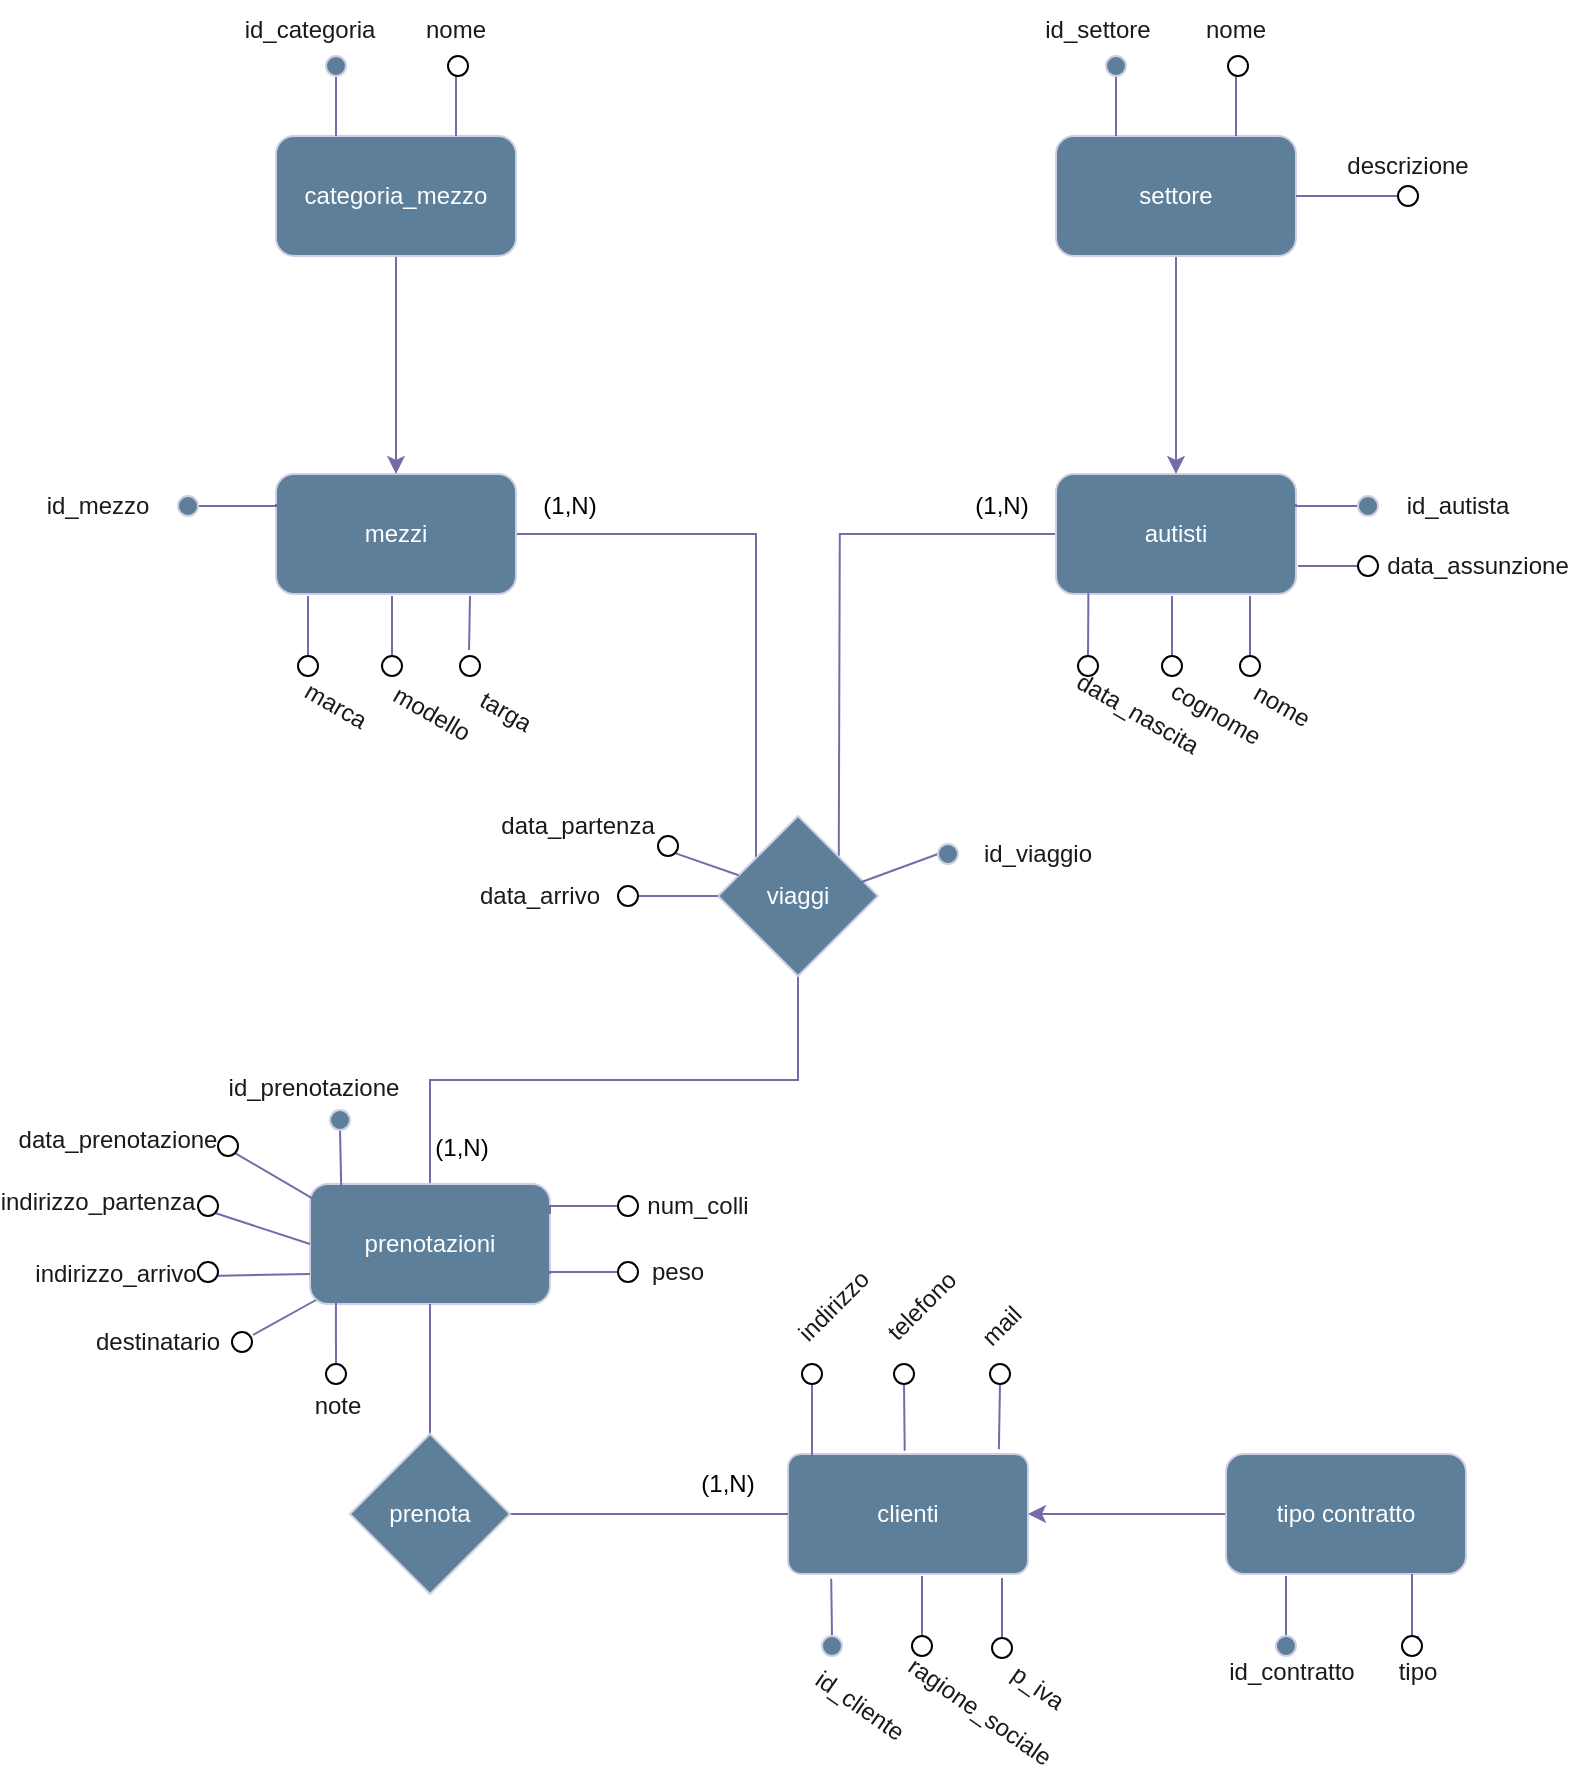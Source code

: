 <mxfile version="21.0.4" type="device"><diagram name="Pagina-1" id="bH4_F0mXK0NjDzAtHSe_"><mxGraphModel dx="1235" dy="636" grid="1" gridSize="10" guides="1" tooltips="1" connect="1" arrows="1" fold="1" page="1" pageScale="1" pageWidth="827" pageHeight="1169" math="0" shadow="0"><root><mxCell id="0"/><mxCell id="1" parent="0"/><mxCell id="KjKeL_3kQ-g7ZbUCSMhH-20" style="edgeStyle=orthogonalEdgeStyle;rounded=0;orthogonalLoop=1;jettySize=auto;html=1;exitX=0;exitY=0.5;exitDx=0;exitDy=0;entryX=0.678;entryY=-0.029;entryDx=0;entryDy=0;entryPerimeter=0;endArrow=none;endFill=0;labelBackgroundColor=none;fontColor=default;strokeColor=#736CA8;" parent="1" source="KjKeL_3kQ-g7ZbUCSMhH-1" edge="1"><mxGeometry relative="1" as="geometry"><mxPoint x="436.36" y="497.26" as="targetPoint"/></mxGeometry></mxCell><mxCell id="KjKeL_3kQ-g7ZbUCSMhH-1" value="autisti" style="rounded=1;whiteSpace=wrap;html=1;labelBackgroundColor=none;fillColor=#5D7F99;strokeColor=#D0CEE2;fontColor=#FFFFFF;" parent="1" vertex="1"><mxGeometry x="545" y="299" width="120" height="60" as="geometry"/></mxCell><mxCell id="KjKeL_3kQ-g7ZbUCSMhH-19" style="edgeStyle=orthogonalEdgeStyle;rounded=0;orthogonalLoop=1;jettySize=auto;html=1;exitX=0.5;exitY=1;exitDx=0;exitDy=0;entryX=0.5;entryY=0;entryDx=0;entryDy=0;endArrow=classic;endFill=1;labelBackgroundColor=none;fontColor=default;strokeColor=#736CA8;" parent="1" source="KjKeL_3kQ-g7ZbUCSMhH-2" target="KjKeL_3kQ-g7ZbUCSMhH-1" edge="1"><mxGeometry relative="1" as="geometry"/></mxCell><mxCell id="KjKeL_3kQ-g7ZbUCSMhH-2" value="settore" style="rounded=1;whiteSpace=wrap;html=1;labelBackgroundColor=none;fillColor=#5D7F99;strokeColor=#D0CEE2;fontColor=#FFFFFF;" parent="1" vertex="1"><mxGeometry x="545" y="130" width="120" height="60" as="geometry"/></mxCell><mxCell id="KjKeL_3kQ-g7ZbUCSMhH-6" style="edgeStyle=orthogonalEdgeStyle;rounded=0;orthogonalLoop=1;jettySize=auto;html=1;exitX=1;exitY=0.5;exitDx=0;exitDy=0;endArrow=none;endFill=0;labelBackgroundColor=none;fontColor=default;strokeColor=#736CA8;" parent="1" source="KjKeL_3kQ-g7ZbUCSMhH-4" edge="1"><mxGeometry relative="1" as="geometry"><Array as="points"><mxPoint x="395" y="329"/></Array><mxPoint x="395" y="499" as="targetPoint"/></mxGeometry></mxCell><mxCell id="KjKeL_3kQ-g7ZbUCSMhH-4" value="mezzi" style="rounded=1;whiteSpace=wrap;html=1;labelBackgroundColor=none;fillColor=#5D7F99;strokeColor=#D0CEE2;fontColor=#FFFFFF;" parent="1" vertex="1"><mxGeometry x="155" y="299" width="120" height="60" as="geometry"/></mxCell><mxCell id="KjKeL_3kQ-g7ZbUCSMhH-9" style="edgeStyle=orthogonalEdgeStyle;rounded=0;orthogonalLoop=1;jettySize=auto;html=1;exitX=0.5;exitY=1;exitDx=0;exitDy=0;entryX=0.5;entryY=0;entryDx=0;entryDy=0;endArrow=classic;endFill=1;labelBackgroundColor=none;fontColor=default;strokeColor=#736CA8;" parent="1" source="KjKeL_3kQ-g7ZbUCSMhH-8" target="KjKeL_3kQ-g7ZbUCSMhH-4" edge="1"><mxGeometry relative="1" as="geometry"/></mxCell><mxCell id="KjKeL_3kQ-g7ZbUCSMhH-8" value="categoria_mezzo" style="rounded=1;whiteSpace=wrap;html=1;labelBackgroundColor=none;fillColor=#5D7F99;strokeColor=#D0CEE2;fontColor=#FFFFFF;" parent="1" vertex="1"><mxGeometry x="155" y="130" width="120" height="60" as="geometry"/></mxCell><mxCell id="KjKeL_3kQ-g7ZbUCSMhH-10" value="clienti" style="rounded=1;whiteSpace=wrap;html=1;arcSize=11;labelBackgroundColor=none;fillColor=#5D7F99;strokeColor=#D0CEE2;fontColor=#FFFFFF;" parent="1" vertex="1"><mxGeometry x="411" y="789" width="120" height="60" as="geometry"/></mxCell><mxCell id="FIfx7o9qZzNqYqOb81F4-40" style="edgeStyle=orthogonalEdgeStyle;rounded=0;orthogonalLoop=1;jettySize=auto;html=1;exitX=0.5;exitY=0;exitDx=0;exitDy=0;entryX=0.5;entryY=1;entryDx=0;entryDy=0;endArrow=none;endFill=0;labelBackgroundColor=none;strokeColor=#736CA8;fontColor=default;" parent="1" source="KjKeL_3kQ-g7ZbUCSMhH-13" target="FIfx7o9qZzNqYqOb81F4-1" edge="1"><mxGeometry relative="1" as="geometry"/></mxCell><mxCell id="KjKeL_3kQ-g7ZbUCSMhH-13" value="prenotazioni" style="rounded=1;whiteSpace=wrap;html=1;labelBackgroundColor=none;fillColor=#5D7F99;strokeColor=#D0CEE2;fontColor=#FFFFFF;" parent="1" vertex="1"><mxGeometry x="172" y="654" width="120" height="60" as="geometry"/></mxCell><mxCell id="KjKeL_3kQ-g7ZbUCSMhH-23" style="edgeStyle=orthogonalEdgeStyle;rounded=0;orthogonalLoop=1;jettySize=auto;html=1;exitX=0;exitY=0.5;exitDx=0;exitDy=0;entryX=1;entryY=0.5;entryDx=0;entryDy=0;endArrow=classic;endFill=1;labelBackgroundColor=none;fontColor=default;strokeColor=#736CA8;" parent="1" source="KjKeL_3kQ-g7ZbUCSMhH-16" target="KjKeL_3kQ-g7ZbUCSMhH-10" edge="1"><mxGeometry relative="1" as="geometry"/></mxCell><mxCell id="KjKeL_3kQ-g7ZbUCSMhH-16" value="tipo contratto" style="rounded=1;whiteSpace=wrap;html=1;labelBackgroundColor=none;fillColor=#5D7F99;strokeColor=#D0CEE2;fontColor=#FFFFFF;" parent="1" vertex="1"><mxGeometry x="630" y="789" width="120" height="60" as="geometry"/></mxCell><mxCell id="6OFqRk8Q5NP70ehERVhJ-6" style="edgeStyle=orthogonalEdgeStyle;rounded=0;orthogonalLoop=1;jettySize=auto;html=1;exitX=0.5;exitY=1;exitDx=0;exitDy=0;entryX=0.25;entryY=0;entryDx=0;entryDy=0;endArrow=none;endFill=0;labelBackgroundColor=none;fontColor=default;strokeColor=#736CA8;" parent="1" source="6OFqRk8Q5NP70ehERVhJ-1" target="KjKeL_3kQ-g7ZbUCSMhH-8" edge="1"><mxGeometry relative="1" as="geometry"/></mxCell><mxCell id="6OFqRk8Q5NP70ehERVhJ-1" value="" style="ellipse;whiteSpace=wrap;html=1;aspect=fixed;labelBackgroundColor=none;fillColor=#5D7F99;strokeColor=#D0CEE2;fontColor=#1A1A1A;" parent="1" vertex="1"><mxGeometry x="180" y="90" width="10" height="10" as="geometry"/></mxCell><mxCell id="6OFqRk8Q5NP70ehERVhJ-8" style="edgeStyle=orthogonalEdgeStyle;rounded=0;orthogonalLoop=1;jettySize=auto;html=1;exitX=0.5;exitY=1;exitDx=0;exitDy=0;entryX=0.75;entryY=0;entryDx=0;entryDy=0;endArrow=none;endFill=0;labelBackgroundColor=none;fontColor=default;strokeColor=#736CA8;" parent="1" source="6OFqRk8Q5NP70ehERVhJ-2" target="KjKeL_3kQ-g7ZbUCSMhH-8" edge="1"><mxGeometry relative="1" as="geometry"/></mxCell><mxCell id="6OFqRk8Q5NP70ehERVhJ-2" value="" style="ellipse;whiteSpace=wrap;html=1;aspect=fixed;labelBackgroundColor=none;" parent="1" vertex="1"><mxGeometry x="241" y="90" width="10" height="10" as="geometry"/></mxCell><mxCell id="6OFqRk8Q5NP70ehERVhJ-12" style="edgeStyle=orthogonalEdgeStyle;rounded=0;orthogonalLoop=1;jettySize=auto;html=1;exitX=0.5;exitY=1;exitDx=0;exitDy=0;entryX=0.75;entryY=0;entryDx=0;entryDy=0;endArrow=none;endFill=0;labelBackgroundColor=none;fontColor=default;strokeColor=#736CA8;" parent="1" source="6OFqRk8Q5NP70ehERVhJ-3" target="KjKeL_3kQ-g7ZbUCSMhH-2" edge="1"><mxGeometry relative="1" as="geometry"/></mxCell><mxCell id="6OFqRk8Q5NP70ehERVhJ-3" value="" style="ellipse;whiteSpace=wrap;html=1;aspect=fixed;labelBackgroundColor=none;" parent="1" vertex="1"><mxGeometry x="631" y="90" width="10" height="10" as="geometry"/></mxCell><mxCell id="6OFqRk8Q5NP70ehERVhJ-11" style="edgeStyle=orthogonalEdgeStyle;rounded=0;orthogonalLoop=1;jettySize=auto;html=1;exitX=0.5;exitY=1;exitDx=0;exitDy=0;entryX=0.25;entryY=0;entryDx=0;entryDy=0;endArrow=none;endFill=0;labelBackgroundColor=none;fontColor=default;strokeColor=#736CA8;" parent="1" source="6OFqRk8Q5NP70ehERVhJ-4" target="KjKeL_3kQ-g7ZbUCSMhH-2" edge="1"><mxGeometry relative="1" as="geometry"/></mxCell><mxCell id="6OFqRk8Q5NP70ehERVhJ-4" value="" style="ellipse;whiteSpace=wrap;html=1;aspect=fixed;labelBackgroundColor=none;fillColor=#5D7F99;strokeColor=#D0CEE2;fontColor=#1A1A1A;" parent="1" vertex="1"><mxGeometry x="570" y="90" width="10" height="10" as="geometry"/></mxCell><mxCell id="6OFqRk8Q5NP70ehERVhJ-9" value="id_categoria" style="text;html=1;strokeColor=none;fillColor=none;align=center;verticalAlign=middle;whiteSpace=wrap;rounded=0;labelBackgroundColor=none;fontColor=#1A1A1A;" parent="1" vertex="1"><mxGeometry x="142" y="62" width="60" height="30" as="geometry"/></mxCell><mxCell id="6OFqRk8Q5NP70ehERVhJ-10" value="nome" style="text;html=1;strokeColor=none;fillColor=none;align=center;verticalAlign=middle;whiteSpace=wrap;rounded=0;labelBackgroundColor=none;fontColor=#1A1A1A;" parent="1" vertex="1"><mxGeometry x="215" y="62" width="60" height="30" as="geometry"/></mxCell><mxCell id="6OFqRk8Q5NP70ehERVhJ-13" value="id_settore" style="text;html=1;strokeColor=none;fillColor=none;align=center;verticalAlign=middle;whiteSpace=wrap;rounded=0;labelBackgroundColor=none;fontColor=#1A1A1A;" parent="1" vertex="1"><mxGeometry x="536" y="62" width="60" height="30" as="geometry"/></mxCell><mxCell id="6OFqRk8Q5NP70ehERVhJ-14" value="nome" style="text;html=1;strokeColor=none;fillColor=none;align=center;verticalAlign=middle;whiteSpace=wrap;rounded=0;labelBackgroundColor=none;fontColor=#1A1A1A;" parent="1" vertex="1"><mxGeometry x="605" y="62" width="60" height="30" as="geometry"/></mxCell><mxCell id="6OFqRk8Q5NP70ehERVhJ-16" style="edgeStyle=orthogonalEdgeStyle;rounded=0;orthogonalLoop=1;jettySize=auto;html=1;exitX=0;exitY=0.5;exitDx=0;exitDy=0;entryX=1;entryY=0.5;entryDx=0;entryDy=0;endArrow=none;endFill=0;labelBackgroundColor=none;fontColor=default;strokeColor=#736CA8;" parent="1" source="6OFqRk8Q5NP70ehERVhJ-15" target="KjKeL_3kQ-g7ZbUCSMhH-2" edge="1"><mxGeometry relative="1" as="geometry"/></mxCell><mxCell id="6OFqRk8Q5NP70ehERVhJ-15" value="" style="ellipse;whiteSpace=wrap;html=1;aspect=fixed;labelBackgroundColor=none;" parent="1" vertex="1"><mxGeometry x="716" y="155" width="10" height="10" as="geometry"/></mxCell><mxCell id="6OFqRk8Q5NP70ehERVhJ-17" value="descrizione" style="text;html=1;strokeColor=none;fillColor=none;align=center;verticalAlign=middle;whiteSpace=wrap;rounded=0;labelBackgroundColor=none;fontColor=#1A1A1A;" parent="1" vertex="1"><mxGeometry x="691" y="130" width="60" height="30" as="geometry"/></mxCell><mxCell id="6OFqRk8Q5NP70ehERVhJ-24" style="edgeStyle=orthogonalEdgeStyle;rounded=0;orthogonalLoop=1;jettySize=auto;html=1;exitX=0.5;exitY=0;exitDx=0;exitDy=0;entryX=0.135;entryY=0.993;entryDx=0;entryDy=0;entryPerimeter=0;endArrow=none;endFill=0;labelBackgroundColor=none;fontColor=default;strokeColor=#736CA8;" parent="1" source="6OFqRk8Q5NP70ehERVhJ-18" target="KjKeL_3kQ-g7ZbUCSMhH-1" edge="1"><mxGeometry relative="1" as="geometry"/></mxCell><mxCell id="6OFqRk8Q5NP70ehERVhJ-18" value="" style="ellipse;whiteSpace=wrap;html=1;aspect=fixed;labelBackgroundColor=none;" parent="1" vertex="1"><mxGeometry x="556" y="390" width="10" height="10" as="geometry"/></mxCell><mxCell id="6OFqRk8Q5NP70ehERVhJ-36" style="rounded=0;orthogonalLoop=1;jettySize=auto;html=1;exitX=0.5;exitY=0;exitDx=0;exitDy=0;endArrow=none;endFill=0;labelBackgroundColor=none;fontColor=default;strokeColor=#736CA8;" parent="1" source="6OFqRk8Q5NP70ehERVhJ-19" edge="1"><mxGeometry relative="1" as="geometry"><mxPoint x="603" y="360" as="targetPoint"/></mxGeometry></mxCell><mxCell id="6OFqRk8Q5NP70ehERVhJ-19" value="" style="ellipse;whiteSpace=wrap;html=1;aspect=fixed;labelBackgroundColor=none;" parent="1" vertex="1"><mxGeometry x="598" y="390" width="10" height="10" as="geometry"/></mxCell><mxCell id="6OFqRk8Q5NP70ehERVhJ-35" style="edgeStyle=orthogonalEdgeStyle;rounded=0;orthogonalLoop=1;jettySize=auto;html=1;exitX=0.5;exitY=0;exitDx=0;exitDy=0;endArrow=none;endFill=0;labelBackgroundColor=none;fontColor=default;strokeColor=#736CA8;" parent="1" source="6OFqRk8Q5NP70ehERVhJ-20" edge="1"><mxGeometry relative="1" as="geometry"><mxPoint x="642" y="360" as="targetPoint"/></mxGeometry></mxCell><mxCell id="6OFqRk8Q5NP70ehERVhJ-20" value="" style="ellipse;whiteSpace=wrap;html=1;aspect=fixed;labelBackgroundColor=none;" parent="1" vertex="1"><mxGeometry x="637" y="390" width="10" height="10" as="geometry"/></mxCell><mxCell id="6OFqRk8Q5NP70ehERVhJ-34" style="edgeStyle=orthogonalEdgeStyle;rounded=0;orthogonalLoop=1;jettySize=auto;html=1;exitX=0;exitY=0.5;exitDx=0;exitDy=0;endArrow=none;endFill=0;labelBackgroundColor=none;fontColor=default;strokeColor=#736CA8;" parent="1" source="6OFqRk8Q5NP70ehERVhJ-21" edge="1"><mxGeometry relative="1" as="geometry"><mxPoint x="666" y="345" as="targetPoint"/></mxGeometry></mxCell><mxCell id="6OFqRk8Q5NP70ehERVhJ-21" value="" style="ellipse;whiteSpace=wrap;html=1;aspect=fixed;labelBackgroundColor=none;" parent="1" vertex="1"><mxGeometry x="696" y="340" width="10" height="10" as="geometry"/></mxCell><mxCell id="6OFqRk8Q5NP70ehERVhJ-31" style="edgeStyle=orthogonalEdgeStyle;rounded=0;orthogonalLoop=1;jettySize=auto;html=1;exitX=0;exitY=0.5;exitDx=0;exitDy=0;entryX=1;entryY=0.25;entryDx=0;entryDy=0;endArrow=none;endFill=0;labelBackgroundColor=none;fontColor=default;strokeColor=#736CA8;" parent="1" source="6OFqRk8Q5NP70ehERVhJ-30" target="KjKeL_3kQ-g7ZbUCSMhH-1" edge="1"><mxGeometry relative="1" as="geometry"/></mxCell><mxCell id="6OFqRk8Q5NP70ehERVhJ-30" value="" style="ellipse;whiteSpace=wrap;html=1;aspect=fixed;labelBackgroundColor=none;fillColor=#5D7F99;strokeColor=#D0CEE2;fontColor=#1A1A1A;" parent="1" vertex="1"><mxGeometry x="696" y="310" width="10" height="10" as="geometry"/></mxCell><mxCell id="6OFqRk8Q5NP70ehERVhJ-32" value="id_autista" style="text;html=1;strokeColor=none;fillColor=none;align=center;verticalAlign=middle;whiteSpace=wrap;rounded=0;labelBackgroundColor=none;fontColor=#1A1A1A;" parent="1" vertex="1"><mxGeometry x="716" y="300" width="60" height="30" as="geometry"/></mxCell><mxCell id="6OFqRk8Q5NP70ehERVhJ-37" value="nome" style="text;html=1;strokeColor=none;fillColor=none;align=center;verticalAlign=middle;whiteSpace=wrap;rounded=0;horizontal=1;rotation=30;labelBackgroundColor=none;fontColor=#1A1A1A;" parent="1" vertex="1"><mxGeometry x="628" y="400" width="60" height="30" as="geometry"/></mxCell><mxCell id="6OFqRk8Q5NP70ehERVhJ-38" value="cognome" style="text;html=1;strokeColor=none;fillColor=none;align=center;verticalAlign=middle;whiteSpace=wrap;rounded=0;horizontal=1;rotation=30;labelBackgroundColor=none;fontColor=#1A1A1A;" parent="1" vertex="1"><mxGeometry x="595" y="404" width="60" height="30" as="geometry"/></mxCell><mxCell id="6OFqRk8Q5NP70ehERVhJ-39" value="data_nascita" style="text;html=1;strokeColor=none;fillColor=none;align=center;verticalAlign=middle;whiteSpace=wrap;rounded=0;horizontal=1;rotation=30;labelBackgroundColor=none;fontColor=#1A1A1A;" parent="1" vertex="1"><mxGeometry x="556" y="404" width="60" height="30" as="geometry"/></mxCell><mxCell id="6OFqRk8Q5NP70ehERVhJ-40" value="data_assunzione" style="text;html=1;strokeColor=none;fillColor=none;align=center;verticalAlign=middle;whiteSpace=wrap;rounded=0;horizontal=1;rotation=0;labelBackgroundColor=none;fontColor=#1A1A1A;" parent="1" vertex="1"><mxGeometry x="726" y="330" width="60" height="30" as="geometry"/></mxCell><mxCell id="6OFqRk8Q5NP70ehERVhJ-42" style="edgeStyle=orthogonalEdgeStyle;rounded=0;orthogonalLoop=1;jettySize=auto;html=1;exitX=1;exitY=0.5;exitDx=0;exitDy=0;entryX=0;entryY=0.25;entryDx=0;entryDy=0;endArrow=none;endFill=0;labelBackgroundColor=none;fontColor=default;strokeColor=#736CA8;" parent="1" source="6OFqRk8Q5NP70ehERVhJ-41" target="KjKeL_3kQ-g7ZbUCSMhH-4" edge="1"><mxGeometry relative="1" as="geometry"/></mxCell><mxCell id="6OFqRk8Q5NP70ehERVhJ-41" value="" style="ellipse;whiteSpace=wrap;html=1;aspect=fixed;labelBackgroundColor=none;fillColor=#5D7F99;strokeColor=#D0CEE2;fontColor=#1A1A1A;" parent="1" vertex="1"><mxGeometry x="106" y="310" width="10" height="10" as="geometry"/></mxCell><mxCell id="6OFqRk8Q5NP70ehERVhJ-49" style="edgeStyle=orthogonalEdgeStyle;rounded=0;orthogonalLoop=1;jettySize=auto;html=1;exitX=0.5;exitY=0;exitDx=0;exitDy=0;endArrow=none;endFill=0;labelBackgroundColor=none;fontColor=default;strokeColor=#736CA8;" parent="1" source="6OFqRk8Q5NP70ehERVhJ-43" edge="1"><mxGeometry relative="1" as="geometry"><mxPoint x="171" y="360" as="targetPoint"/></mxGeometry></mxCell><mxCell id="6OFqRk8Q5NP70ehERVhJ-43" value="" style="ellipse;whiteSpace=wrap;html=1;aspect=fixed;labelBackgroundColor=none;" parent="1" vertex="1"><mxGeometry x="166" y="390" width="10" height="10" as="geometry"/></mxCell><mxCell id="6OFqRk8Q5NP70ehERVhJ-50" style="edgeStyle=orthogonalEdgeStyle;rounded=0;orthogonalLoop=1;jettySize=auto;html=1;exitX=0.5;exitY=0;exitDx=0;exitDy=0;endArrow=none;endFill=0;labelBackgroundColor=none;fontColor=default;strokeColor=#736CA8;" parent="1" source="6OFqRk8Q5NP70ehERVhJ-44" edge="1"><mxGeometry relative="1" as="geometry"><mxPoint x="213" y="360" as="targetPoint"/></mxGeometry></mxCell><mxCell id="6OFqRk8Q5NP70ehERVhJ-44" value="" style="ellipse;whiteSpace=wrap;html=1;aspect=fixed;labelBackgroundColor=none;" parent="1" vertex="1"><mxGeometry x="208" y="390" width="10" height="10" as="geometry"/></mxCell><mxCell id="6OFqRk8Q5NP70ehERVhJ-45" value="" style="ellipse;whiteSpace=wrap;html=1;aspect=fixed;labelBackgroundColor=none;" parent="1" vertex="1"><mxGeometry x="247" y="390" width="10" height="10" as="geometry"/></mxCell><mxCell id="6OFqRk8Q5NP70ehERVhJ-51" style="edgeStyle=orthogonalEdgeStyle;rounded=0;orthogonalLoop=1;jettySize=auto;html=1;exitX=0;exitY=0;exitDx=0;exitDy=0;endArrow=none;endFill=0;labelBackgroundColor=none;fontColor=default;strokeColor=#736CA8;" parent="1" edge="1"><mxGeometry relative="1" as="geometry"><mxPoint x="252" y="360" as="targetPoint"/><mxPoint x="251.519" y="387.01" as="sourcePoint"/></mxGeometry></mxCell><mxCell id="6OFqRk8Q5NP70ehERVhJ-46" value="targa" style="text;html=1;strokeColor=none;fillColor=none;align=center;verticalAlign=middle;whiteSpace=wrap;rounded=0;horizontal=1;rotation=30;labelBackgroundColor=none;fontColor=#1A1A1A;" parent="1" vertex="1"><mxGeometry x="240" y="403" width="60" height="30" as="geometry"/></mxCell><mxCell id="6OFqRk8Q5NP70ehERVhJ-47" value="modello" style="text;html=1;strokeColor=none;fillColor=none;align=center;verticalAlign=middle;whiteSpace=wrap;rounded=0;horizontal=1;rotation=30;labelBackgroundColor=none;fontColor=#1A1A1A;" parent="1" vertex="1"><mxGeometry x="203" y="404" width="60" height="30" as="geometry"/></mxCell><mxCell id="6OFqRk8Q5NP70ehERVhJ-48" value="marca" style="text;html=1;strokeColor=none;fillColor=none;align=center;verticalAlign=middle;whiteSpace=wrap;rounded=0;horizontal=1;rotation=30;labelBackgroundColor=none;fontColor=#1A1A1A;" parent="1" vertex="1"><mxGeometry x="155" y="400" width="60" height="30" as="geometry"/></mxCell><mxCell id="6OFqRk8Q5NP70ehERVhJ-52" value="id_mezzo" style="text;html=1;strokeColor=none;fillColor=none;align=center;verticalAlign=middle;whiteSpace=wrap;rounded=0;labelBackgroundColor=none;fontColor=#1A1A1A;" parent="1" vertex="1"><mxGeometry x="36" y="300" width="60" height="30" as="geometry"/></mxCell><mxCell id="FIfx7o9qZzNqYqOb81F4-6" style="edgeStyle=orthogonalEdgeStyle;rounded=0;orthogonalLoop=1;jettySize=auto;html=1;exitX=0.5;exitY=0;exitDx=0;exitDy=0;endArrow=none;endFill=0;labelBackgroundColor=none;fontColor=default;strokeColor=#736CA8;" parent="1" source="6OFqRk8Q5NP70ehERVhJ-53" edge="1"><mxGeometry relative="1" as="geometry"><mxPoint x="660" y="850" as="targetPoint"/></mxGeometry></mxCell><mxCell id="6OFqRk8Q5NP70ehERVhJ-53" value="" style="ellipse;whiteSpace=wrap;html=1;aspect=fixed;labelBackgroundColor=none;fillColor=#5D7F99;strokeColor=#D0CEE2;fontColor=#1A1A1A;" parent="1" vertex="1"><mxGeometry x="655" y="880" width="10" height="10" as="geometry"/></mxCell><mxCell id="FIfx7o9qZzNqYqOb81F4-12" style="edgeStyle=orthogonalEdgeStyle;rounded=0;orthogonalLoop=1;jettySize=auto;html=1;exitX=0.5;exitY=0;exitDx=0;exitDy=0;entryX=0.18;entryY=1.04;entryDx=0;entryDy=0;entryPerimeter=0;endArrow=none;endFill=0;labelBackgroundColor=none;fontColor=default;strokeColor=#736CA8;" parent="1" source="6OFqRk8Q5NP70ehERVhJ-54" target="KjKeL_3kQ-g7ZbUCSMhH-10" edge="1"><mxGeometry relative="1" as="geometry"/></mxCell><mxCell id="6OFqRk8Q5NP70ehERVhJ-54" value="" style="ellipse;whiteSpace=wrap;html=1;aspect=fixed;labelBackgroundColor=none;fillColor=#5D7F99;strokeColor=#D0CEE2;fontColor=#1A1A1A;" parent="1" vertex="1"><mxGeometry x="428" y="880" width="10" height="10" as="geometry"/></mxCell><mxCell id="FIfx7o9qZzNqYqOb81F4-53" style="edgeStyle=orthogonalEdgeStyle;rounded=0;orthogonalLoop=1;jettySize=auto;html=1;exitX=0.5;exitY=1;exitDx=0;exitDy=0;entryX=0.13;entryY=0.022;entryDx=0;entryDy=0;entryPerimeter=0;endArrow=none;endFill=0;labelBackgroundColor=none;strokeColor=#736CA8;fontColor=default;" parent="1" source="6OFqRk8Q5NP70ehERVhJ-55" target="KjKeL_3kQ-g7ZbUCSMhH-13" edge="1"><mxGeometry relative="1" as="geometry"/></mxCell><mxCell id="6OFqRk8Q5NP70ehERVhJ-55" value="" style="ellipse;whiteSpace=wrap;html=1;aspect=fixed;labelBackgroundColor=none;fillColor=#5D7F99;strokeColor=#D0CEE2;fontColor=#1A1A1A;" parent="1" vertex="1"><mxGeometry x="182" y="617" width="10" height="10" as="geometry"/></mxCell><mxCell id="FIfx7o9qZzNqYqOb81F4-7" style="edgeStyle=orthogonalEdgeStyle;rounded=0;orthogonalLoop=1;jettySize=auto;html=1;exitX=0.5;exitY=0;exitDx=0;exitDy=0;entryX=0.75;entryY=1;entryDx=0;entryDy=0;endArrow=none;endFill=0;startArrow=none;labelBackgroundColor=none;fontColor=default;strokeColor=#736CA8;" parent="1" source="FIfx7o9qZzNqYqOb81F4-8" edge="1"><mxGeometry relative="1" as="geometry"><mxPoint x="726" y="880" as="sourcePoint"/><mxPoint x="723" y="849" as="targetPoint"/></mxGeometry></mxCell><mxCell id="FIfx7o9qZzNqYqOb81F4-1" value="viaggi" style="rhombus;whiteSpace=wrap;html=1;labelBackgroundColor=none;fillColor=#5D7F99;strokeColor=#D0CEE2;fontColor=#FFFFFF;" parent="1" vertex="1"><mxGeometry x="376" y="470" width="80" height="80" as="geometry"/></mxCell><mxCell id="FIfx7o9qZzNqYqOb81F4-79" style="rounded=0;orthogonalLoop=1;jettySize=auto;html=1;exitX=0;exitY=0.5;exitDx=0;exitDy=0;entryX=0.885;entryY=0.417;entryDx=0;entryDy=0;endArrow=none;endFill=0;entryPerimeter=0;labelBackgroundColor=none;strokeColor=#736CA8;fontColor=default;" parent="1" source="FIfx7o9qZzNqYqOb81F4-2" target="FIfx7o9qZzNqYqOb81F4-1" edge="1"><mxGeometry relative="1" as="geometry"/></mxCell><mxCell id="FIfx7o9qZzNqYqOb81F4-2" value="" style="ellipse;whiteSpace=wrap;html=1;aspect=fixed;labelBackgroundColor=none;fillColor=#5D7F99;strokeColor=#D0CEE2;fontColor=#1A1A1A;" parent="1" vertex="1"><mxGeometry x="486" y="484" width="10" height="10" as="geometry"/></mxCell><mxCell id="FIfx7o9qZzNqYqOb81F4-4" style="edgeStyle=orthogonalEdgeStyle;rounded=0;orthogonalLoop=1;jettySize=auto;html=1;exitX=1;exitY=0.5;exitDx=0;exitDy=0;entryX=0;entryY=0.5;entryDx=0;entryDy=0;endArrow=none;endFill=0;labelBackgroundColor=none;fontColor=default;strokeColor=#736CA8;" parent="1" source="FIfx7o9qZzNqYqOb81F4-3" target="KjKeL_3kQ-g7ZbUCSMhH-10" edge="1"><mxGeometry relative="1" as="geometry"/></mxCell><mxCell id="FIfx7o9qZzNqYqOb81F4-5" style="edgeStyle=orthogonalEdgeStyle;rounded=0;orthogonalLoop=1;jettySize=auto;html=1;exitX=0.5;exitY=0;exitDx=0;exitDy=0;entryX=0.5;entryY=1;entryDx=0;entryDy=0;endArrow=none;endFill=0;labelBackgroundColor=none;fontColor=default;strokeColor=#736CA8;" parent="1" source="FIfx7o9qZzNqYqOb81F4-3" target="KjKeL_3kQ-g7ZbUCSMhH-13" edge="1"><mxGeometry relative="1" as="geometry"/></mxCell><mxCell id="FIfx7o9qZzNqYqOb81F4-3" value="prenota" style="rhombus;whiteSpace=wrap;html=1;labelBackgroundColor=none;fillColor=#5D7F99;strokeColor=#D0CEE2;fontColor=#FFFFFF;" parent="1" vertex="1"><mxGeometry x="192" y="779" width="80" height="80" as="geometry"/></mxCell><mxCell id="FIfx7o9qZzNqYqOb81F4-9" value="" style="edgeStyle=orthogonalEdgeStyle;rounded=0;orthogonalLoop=1;jettySize=auto;html=1;exitX=0.5;exitY=0;exitDx=0;exitDy=0;entryX=0.75;entryY=1;entryDx=0;entryDy=0;endArrow=none;endFill=0;labelBackgroundColor=none;fontColor=default;strokeColor=#736CA8;" parent="1" target="FIfx7o9qZzNqYqOb81F4-8" edge="1"><mxGeometry relative="1" as="geometry"><mxPoint x="726" y="880" as="sourcePoint"/><mxPoint x="723" y="849" as="targetPoint"/></mxGeometry></mxCell><mxCell id="FIfx7o9qZzNqYqOb81F4-8" value="" style="ellipse;whiteSpace=wrap;html=1;aspect=fixed;labelBackgroundColor=none;" parent="1" vertex="1"><mxGeometry x="718" y="880" width="10" height="10" as="geometry"/></mxCell><mxCell id="FIfx7o9qZzNqYqOb81F4-11" value="id_contratto" style="text;html=1;strokeColor=none;fillColor=none;align=center;verticalAlign=middle;whiteSpace=wrap;rounded=0;labelBackgroundColor=none;fontColor=#1A1A1A;" parent="1" vertex="1"><mxGeometry x="633" y="883" width="60" height="30" as="geometry"/></mxCell><mxCell id="FIfx7o9qZzNqYqOb81F4-13" value="id_cliente" style="text;html=1;strokeColor=none;fillColor=none;align=center;verticalAlign=middle;whiteSpace=wrap;rounded=0;labelBackgroundColor=none;rotation=35;fontColor=#1A1A1A;" parent="1" vertex="1"><mxGeometry x="417" y="900" width="60" height="30" as="geometry"/></mxCell><mxCell id="FIfx7o9qZzNqYqOb81F4-42" style="rounded=0;orthogonalLoop=1;jettySize=auto;html=1;exitX=1;exitY=1;exitDx=0;exitDy=0;entryX=0.01;entryY=0.119;entryDx=0;entryDy=0;entryPerimeter=0;startArrow=none;startFill=0;endArrow=none;endFill=0;labelBackgroundColor=none;strokeColor=#736CA8;fontColor=default;" parent="1" source="FIfx7o9qZzNqYqOb81F4-14" target="KjKeL_3kQ-g7ZbUCSMhH-13" edge="1"><mxGeometry relative="1" as="geometry"/></mxCell><mxCell id="FIfx7o9qZzNqYqOb81F4-14" value="" style="ellipse;whiteSpace=wrap;html=1;aspect=fixed;labelBackgroundColor=none;" parent="1" vertex="1"><mxGeometry x="126" y="630" width="10" height="10" as="geometry"/></mxCell><mxCell id="FIfx7o9qZzNqYqOb81F4-33" style="edgeStyle=orthogonalEdgeStyle;rounded=0;orthogonalLoop=1;jettySize=auto;html=1;exitX=0.5;exitY=1;exitDx=0;exitDy=0;entryX=0.1;entryY=0.017;entryDx=0;entryDy=0;entryPerimeter=0;endArrow=none;endFill=0;labelBackgroundColor=none;strokeColor=#736CA8;fontColor=default;" parent="1" source="FIfx7o9qZzNqYqOb81F4-15" target="KjKeL_3kQ-g7ZbUCSMhH-10" edge="1"><mxGeometry relative="1" as="geometry"/></mxCell><mxCell id="FIfx7o9qZzNqYqOb81F4-15" value="" style="ellipse;whiteSpace=wrap;html=1;aspect=fixed;labelBackgroundColor=none;" parent="1" vertex="1"><mxGeometry x="418" y="744" width="10" height="10" as="geometry"/></mxCell><mxCell id="FIfx7o9qZzNqYqOb81F4-32" style="edgeStyle=orthogonalEdgeStyle;rounded=0;orthogonalLoop=1;jettySize=auto;html=1;exitX=0.5;exitY=1;exitDx=0;exitDy=0;entryX=0.353;entryY=-0.027;entryDx=0;entryDy=0;entryPerimeter=0;endArrow=none;endFill=0;labelBackgroundColor=none;strokeColor=#736CA8;fontColor=default;" parent="1" source="FIfx7o9qZzNqYqOb81F4-16" edge="1"><mxGeometry relative="1" as="geometry"><mxPoint x="469.36" y="787.38" as="targetPoint"/></mxGeometry></mxCell><mxCell id="FIfx7o9qZzNqYqOb81F4-16" value="" style="ellipse;whiteSpace=wrap;html=1;aspect=fixed;labelBackgroundColor=none;" parent="1" vertex="1"><mxGeometry x="464" y="744" width="10" height="10" as="geometry"/></mxCell><mxCell id="FIfx7o9qZzNqYqOb81F4-31" style="edgeStyle=orthogonalEdgeStyle;rounded=0;orthogonalLoop=1;jettySize=auto;html=1;exitX=0.5;exitY=1;exitDx=0;exitDy=0;entryX=0.587;entryY=-0.04;entryDx=0;entryDy=0;entryPerimeter=0;endArrow=none;endFill=0;labelBackgroundColor=none;strokeColor=#736CA8;fontColor=default;" parent="1" source="FIfx7o9qZzNqYqOb81F4-17" edge="1"><mxGeometry relative="1" as="geometry"><mxPoint x="516.44" y="786.6" as="targetPoint"/></mxGeometry></mxCell><mxCell id="FIfx7o9qZzNqYqOb81F4-17" value="" style="ellipse;whiteSpace=wrap;html=1;aspect=fixed;labelBackgroundColor=none;" parent="1" vertex="1"><mxGeometry x="512" y="744" width="10" height="10" as="geometry"/></mxCell><mxCell id="FIfx7o9qZzNqYqOb81F4-24" style="edgeStyle=orthogonalEdgeStyle;rounded=0;orthogonalLoop=1;jettySize=auto;html=1;exitX=0.5;exitY=0;exitDx=0;exitDy=0;endArrow=none;endFill=0;labelBackgroundColor=none;strokeColor=#736CA8;fontColor=default;" parent="1" source="FIfx7o9qZzNqYqOb81F4-19" edge="1"><mxGeometry relative="1" as="geometry"><mxPoint x="478" y="850" as="targetPoint"/></mxGeometry></mxCell><mxCell id="FIfx7o9qZzNqYqOb81F4-19" value="" style="ellipse;whiteSpace=wrap;html=1;aspect=fixed;labelBackgroundColor=none;" parent="1" vertex="1"><mxGeometry x="473" y="880" width="10" height="10" as="geometry"/></mxCell><mxCell id="FIfx7o9qZzNqYqOb81F4-25" style="edgeStyle=orthogonalEdgeStyle;rounded=0;orthogonalLoop=1;jettySize=auto;html=1;exitX=0.5;exitY=0;exitDx=0;exitDy=0;endArrow=none;endFill=0;labelBackgroundColor=none;strokeColor=#736CA8;fontColor=default;" parent="1" source="FIfx7o9qZzNqYqOb81F4-26" edge="1"><mxGeometry relative="1" as="geometry"><mxPoint x="518" y="851" as="targetPoint"/></mxGeometry></mxCell><mxCell id="FIfx7o9qZzNqYqOb81F4-26" value="" style="ellipse;whiteSpace=wrap;html=1;aspect=fixed;labelBackgroundColor=none;" parent="1" vertex="1"><mxGeometry x="513" y="881" width="10" height="10" as="geometry"/></mxCell><mxCell id="FIfx7o9qZzNqYqOb81F4-27" value="ragione_sociale" style="text;html=1;strokeColor=none;fillColor=none;align=center;verticalAlign=middle;whiteSpace=wrap;rounded=0;labelBackgroundColor=none;rotation=35;fontColor=#1A1A1A;" parent="1" vertex="1"><mxGeometry x="477" y="903" width="60" height="30" as="geometry"/></mxCell><mxCell id="FIfx7o9qZzNqYqOb81F4-28" value="p_iva" style="text;html=1;strokeColor=none;fillColor=none;align=center;verticalAlign=middle;whiteSpace=wrap;rounded=0;labelBackgroundColor=none;rotation=35;fontColor=#1A1A1A;" parent="1" vertex="1"><mxGeometry x="506" y="891" width="60" height="30" as="geometry"/></mxCell><mxCell id="FIfx7o9qZzNqYqOb81F4-35" value="indirizzo" style="text;html=1;strokeColor=none;fillColor=none;align=center;verticalAlign=middle;whiteSpace=wrap;rounded=0;rotation=-45;labelBackgroundColor=none;fontColor=#1A1A1A;" parent="1" vertex="1"><mxGeometry x="404" y="700" width="60" height="30" as="geometry"/></mxCell><mxCell id="FIfx7o9qZzNqYqOb81F4-36" value="telefono" style="text;html=1;strokeColor=none;fillColor=none;align=center;verticalAlign=middle;whiteSpace=wrap;rounded=0;rotation=-45;labelBackgroundColor=none;fontColor=#1A1A1A;" parent="1" vertex="1"><mxGeometry x="448" y="700" width="60" height="30" as="geometry"/></mxCell><mxCell id="FIfx7o9qZzNqYqOb81F4-37" value="mail" style="text;html=1;strokeColor=none;fillColor=none;align=center;verticalAlign=middle;whiteSpace=wrap;rounded=0;rotation=-45;labelBackgroundColor=none;fontColor=#1A1A1A;" parent="1" vertex="1"><mxGeometry x="488" y="710" width="60" height="30" as="geometry"/></mxCell><mxCell id="FIfx7o9qZzNqYqOb81F4-38" value="id_prenotazione" style="text;html=1;strokeColor=none;fillColor=none;align=center;verticalAlign=middle;whiteSpace=wrap;rounded=0;labelBackgroundColor=none;fontColor=#1A1A1A;" parent="1" vertex="1"><mxGeometry x="144" y="591" width="60" height="30" as="geometry"/></mxCell><mxCell id="FIfx7o9qZzNqYqOb81F4-48" style="rounded=0;orthogonalLoop=1;jettySize=auto;html=1;exitX=1;exitY=1;exitDx=0;exitDy=0;entryX=0;entryY=0.5;entryDx=0;entryDy=0;endArrow=none;endFill=0;labelBackgroundColor=none;strokeColor=#736CA8;fontColor=default;" parent="1" source="FIfx7o9qZzNqYqOb81F4-43" target="KjKeL_3kQ-g7ZbUCSMhH-13" edge="1"><mxGeometry relative="1" as="geometry"/></mxCell><mxCell id="FIfx7o9qZzNqYqOb81F4-43" value="" style="ellipse;whiteSpace=wrap;html=1;aspect=fixed;labelBackgroundColor=none;" parent="1" vertex="1"><mxGeometry x="116" y="660" width="10" height="10" as="geometry"/></mxCell><mxCell id="FIfx7o9qZzNqYqOb81F4-49" style="rounded=0;orthogonalLoop=1;jettySize=auto;html=1;entryX=0;entryY=0.75;entryDx=0;entryDy=0;endArrow=none;endFill=0;labelBackgroundColor=none;strokeColor=#736CA8;fontColor=default;" parent="1" target="KjKeL_3kQ-g7ZbUCSMhH-13" edge="1"><mxGeometry relative="1" as="geometry"><mxPoint x="121" y="700" as="sourcePoint"/></mxGeometry></mxCell><mxCell id="FIfx7o9qZzNqYqOb81F4-44" value="" style="ellipse;whiteSpace=wrap;html=1;aspect=fixed;labelBackgroundColor=none;" parent="1" vertex="1"><mxGeometry x="116" y="693" width="10" height="10" as="geometry"/></mxCell><mxCell id="FIfx7o9qZzNqYqOb81F4-50" style="rounded=0;orthogonalLoop=1;jettySize=auto;html=1;exitX=1;exitY=0;exitDx=0;exitDy=0;entryX=0;entryY=1;entryDx=0;entryDy=0;endArrow=none;endFill=0;labelBackgroundColor=none;strokeColor=#736CA8;fontColor=default;" parent="1" edge="1"><mxGeometry relative="1" as="geometry"><mxPoint x="143.536" y="729.464" as="sourcePoint"/><mxPoint x="175" y="712" as="targetPoint"/></mxGeometry></mxCell><mxCell id="FIfx7o9qZzNqYqOb81F4-45" value="" style="ellipse;whiteSpace=wrap;html=1;aspect=fixed;labelBackgroundColor=none;" parent="1" vertex="1"><mxGeometry x="133" y="728" width="10" height="10" as="geometry"/></mxCell><mxCell id="FIfx7o9qZzNqYqOb81F4-52" style="edgeStyle=orthogonalEdgeStyle;rounded=0;orthogonalLoop=1;jettySize=auto;html=1;exitX=0.5;exitY=0;exitDx=0;exitDy=0;entryX=0.108;entryY=0.933;entryDx=0;entryDy=0;entryPerimeter=0;endArrow=none;endFill=0;labelBackgroundColor=none;strokeColor=#736CA8;fontColor=default;" parent="1" source="FIfx7o9qZzNqYqOb81F4-46" edge="1"><mxGeometry relative="1" as="geometry"><mxPoint x="184.96" y="712.98" as="targetPoint"/></mxGeometry></mxCell><mxCell id="FIfx7o9qZzNqYqOb81F4-46" value="" style="ellipse;whiteSpace=wrap;html=1;aspect=fixed;labelBackgroundColor=none;" parent="1" vertex="1"><mxGeometry x="180" y="744" width="10" height="10" as="geometry"/></mxCell><mxCell id="FIfx7o9qZzNqYqOb81F4-54" value="data_prenotazione" style="text;html=1;strokeColor=none;fillColor=none;align=center;verticalAlign=middle;whiteSpace=wrap;rounded=0;labelBackgroundColor=none;fontColor=#1A1A1A;" parent="1" vertex="1"><mxGeometry x="46" y="617" width="60" height="30" as="geometry"/></mxCell><mxCell id="FIfx7o9qZzNqYqOb81F4-55" value="indirizzo_partenza" style="text;html=1;strokeColor=none;fillColor=none;align=center;verticalAlign=middle;whiteSpace=wrap;rounded=0;labelBackgroundColor=none;fontColor=#1A1A1A;" parent="1" vertex="1"><mxGeometry x="36" y="648" width="60" height="30" as="geometry"/></mxCell><mxCell id="FIfx7o9qZzNqYqOb81F4-56" value="indirizzo_arrivo" style="text;html=1;strokeColor=none;fillColor=none;align=center;verticalAlign=middle;whiteSpace=wrap;rounded=0;labelBackgroundColor=none;fontColor=#1A1A1A;" parent="1" vertex="1"><mxGeometry x="45" y="684" width="60" height="30" as="geometry"/></mxCell><mxCell id="FIfx7o9qZzNqYqOb81F4-57" value="destinatario" style="text;html=1;strokeColor=none;fillColor=none;align=center;verticalAlign=middle;whiteSpace=wrap;rounded=0;labelBackgroundColor=none;fontColor=#1A1A1A;" parent="1" vertex="1"><mxGeometry x="66" y="718" width="60" height="30" as="geometry"/></mxCell><mxCell id="FIfx7o9qZzNqYqOb81F4-58" value="note" style="text;html=1;strokeColor=none;fillColor=none;align=center;verticalAlign=middle;whiteSpace=wrap;rounded=0;labelBackgroundColor=none;fontColor=#1A1A1A;" parent="1" vertex="1"><mxGeometry x="156" y="750" width="60" height="30" as="geometry"/></mxCell><mxCell id="FIfx7o9qZzNqYqOb81F4-61" style="edgeStyle=orthogonalEdgeStyle;rounded=0;orthogonalLoop=1;jettySize=auto;html=1;exitX=0;exitY=0.5;exitDx=0;exitDy=0;entryX=1;entryY=0.25;entryDx=0;entryDy=0;endArrow=none;endFill=0;labelBackgroundColor=none;strokeColor=#736CA8;fontColor=default;" parent="1" source="FIfx7o9qZzNqYqOb81F4-59" target="KjKeL_3kQ-g7ZbUCSMhH-13" edge="1"><mxGeometry relative="1" as="geometry"/></mxCell><mxCell id="FIfx7o9qZzNqYqOb81F4-59" value="" style="ellipse;whiteSpace=wrap;html=1;aspect=fixed;labelBackgroundColor=none;" parent="1" vertex="1"><mxGeometry x="326" y="660" width="10" height="10" as="geometry"/></mxCell><mxCell id="FIfx7o9qZzNqYqOb81F4-62" style="edgeStyle=orthogonalEdgeStyle;rounded=0;orthogonalLoop=1;jettySize=auto;html=1;exitX=0;exitY=0.5;exitDx=0;exitDy=0;entryX=1;entryY=0.75;entryDx=0;entryDy=0;endArrow=none;endFill=0;labelBackgroundColor=none;strokeColor=#736CA8;fontColor=default;" parent="1" source="FIfx7o9qZzNqYqOb81F4-60" target="KjKeL_3kQ-g7ZbUCSMhH-13" edge="1"><mxGeometry relative="1" as="geometry"/></mxCell><mxCell id="FIfx7o9qZzNqYqOb81F4-60" value="" style="ellipse;whiteSpace=wrap;html=1;aspect=fixed;labelBackgroundColor=none;" parent="1" vertex="1"><mxGeometry x="326" y="693" width="10" height="10" as="geometry"/></mxCell><mxCell id="FIfx7o9qZzNqYqOb81F4-63" value="num_colli" style="text;html=1;strokeColor=none;fillColor=none;align=center;verticalAlign=middle;whiteSpace=wrap;rounded=0;labelBackgroundColor=none;fontColor=#1A1A1A;" parent="1" vertex="1"><mxGeometry x="336" y="650" width="60" height="30" as="geometry"/></mxCell><mxCell id="FIfx7o9qZzNqYqOb81F4-64" value="peso" style="text;html=1;strokeColor=none;fillColor=none;align=center;verticalAlign=middle;whiteSpace=wrap;rounded=0;labelBackgroundColor=none;fontColor=#1A1A1A;" parent="1" vertex="1"><mxGeometry x="326" y="683" width="60" height="30" as="geometry"/></mxCell><mxCell id="FIfx7o9qZzNqYqOb81F4-65" value="id_viaggio" style="text;html=1;strokeColor=none;fillColor=none;align=center;verticalAlign=middle;whiteSpace=wrap;rounded=0;labelBackgroundColor=none;fontColor=#1A1A1A;" parent="1" vertex="1"><mxGeometry x="506" y="474" width="60" height="30" as="geometry"/></mxCell><mxCell id="FIfx7o9qZzNqYqOb81F4-77" style="edgeStyle=orthogonalEdgeStyle;rounded=0;orthogonalLoop=1;jettySize=auto;html=1;exitX=1;exitY=0.5;exitDx=0;exitDy=0;endArrow=none;endFill=0;labelBackgroundColor=none;strokeColor=#736CA8;fontColor=default;" parent="1" source="FIfx7o9qZzNqYqOb81F4-68" target="FIfx7o9qZzNqYqOb81F4-1" edge="1"><mxGeometry relative="1" as="geometry"/></mxCell><mxCell id="FIfx7o9qZzNqYqOb81F4-68" value="" style="ellipse;whiteSpace=wrap;html=1;aspect=fixed;labelBackgroundColor=none;" parent="1" vertex="1"><mxGeometry x="326" y="505" width="10" height="10" as="geometry"/></mxCell><mxCell id="FIfx7o9qZzNqYqOb81F4-76" style="rounded=0;orthogonalLoop=1;jettySize=auto;html=1;exitX=1;exitY=1;exitDx=0;exitDy=0;endArrow=none;endFill=0;labelBackgroundColor=none;strokeColor=#736CA8;fontColor=default;" parent="1" source="FIfx7o9qZzNqYqOb81F4-69" target="FIfx7o9qZzNqYqOb81F4-1" edge="1"><mxGeometry relative="1" as="geometry"/></mxCell><mxCell id="FIfx7o9qZzNqYqOb81F4-69" value="" style="ellipse;whiteSpace=wrap;html=1;aspect=fixed;labelBackgroundColor=none;" parent="1" vertex="1"><mxGeometry x="346" y="480" width="10" height="10" as="geometry"/></mxCell><mxCell id="FIfx7o9qZzNqYqOb81F4-71" value="data_partenza" style="text;html=1;strokeColor=none;fillColor=none;align=center;verticalAlign=middle;whiteSpace=wrap;rounded=0;labelBackgroundColor=none;fontColor=#1A1A1A;" parent="1" vertex="1"><mxGeometry x="276" y="460" width="60" height="30" as="geometry"/></mxCell><mxCell id="FIfx7o9qZzNqYqOb81F4-72" value="data_arrivo" style="text;html=1;strokeColor=none;fillColor=none;align=center;verticalAlign=middle;whiteSpace=wrap;rounded=0;labelBackgroundColor=none;fontColor=#1A1A1A;" parent="1" vertex="1"><mxGeometry x="257" y="495" width="60" height="30" as="geometry"/></mxCell><mxCell id="FIfx7o9qZzNqYqOb81F4-81" value="tipo" style="text;html=1;strokeColor=none;fillColor=none;align=center;verticalAlign=middle;whiteSpace=wrap;rounded=0;fontColor=#1A1A1A;" parent="1" vertex="1"><mxGeometry x="696" y="883" width="60" height="30" as="geometry"/></mxCell><mxCell id="t-OeOXnqhKDG1yRySLMu-1" value="(1,N)" style="text;html=1;strokeColor=none;fillColor=none;align=center;verticalAlign=middle;whiteSpace=wrap;rounded=0;" vertex="1" parent="1"><mxGeometry x="272" y="300" width="60" height="30" as="geometry"/></mxCell><mxCell id="t-OeOXnqhKDG1yRySLMu-2" value="(1,N)" style="text;html=1;strokeColor=none;fillColor=none;align=center;verticalAlign=middle;whiteSpace=wrap;rounded=0;" vertex="1" parent="1"><mxGeometry x="488" y="300" width="60" height="30" as="geometry"/></mxCell><mxCell id="t-OeOXnqhKDG1yRySLMu-3" value="(1,N)" style="text;html=1;strokeColor=none;fillColor=none;align=center;verticalAlign=middle;whiteSpace=wrap;rounded=0;" vertex="1" parent="1"><mxGeometry x="351" y="789" width="60" height="30" as="geometry"/></mxCell><mxCell id="t-OeOXnqhKDG1yRySLMu-4" value="(1,N)" style="text;html=1;strokeColor=none;fillColor=none;align=center;verticalAlign=middle;whiteSpace=wrap;rounded=0;" vertex="1" parent="1"><mxGeometry x="218" y="621" width="60" height="30" as="geometry"/></mxCell></root></mxGraphModel></diagram></mxfile>